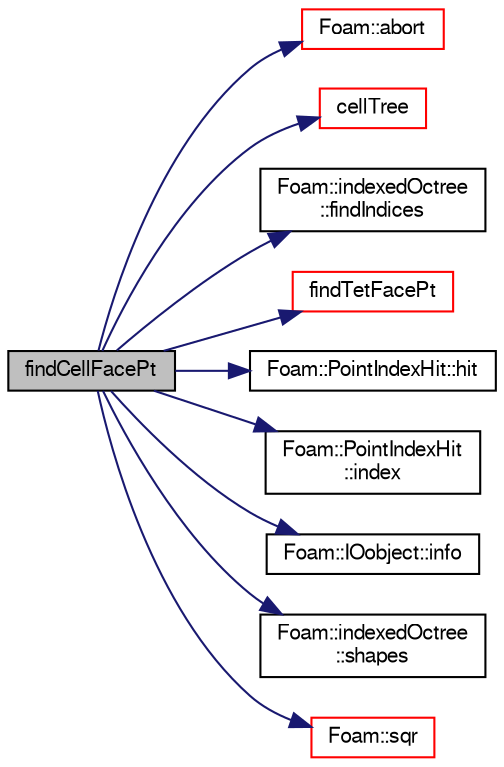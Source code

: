 digraph "findCellFacePt"
{
  bgcolor="transparent";
  edge [fontname="FreeSans",fontsize="10",labelfontname="FreeSans",labelfontsize="10"];
  node [fontname="FreeSans",fontsize="10",shape=record];
  rankdir="LR";
  Node29630 [label="findCellFacePt",height=0.2,width=0.4,color="black", fillcolor="grey75", style="filled", fontcolor="black"];
  Node29630 -> Node29631 [color="midnightblue",fontsize="10",style="solid",fontname="FreeSans"];
  Node29631 [label="Foam::abort",height=0.2,width=0.4,color="red",URL="$a21124.html#a447107a607d03e417307c203fa5fb44b"];
  Node29630 -> Node29674 [color="midnightblue",fontsize="10",style="solid",fontname="FreeSans"];
  Node29674 [label="cellTree",height=0.2,width=0.4,color="red",URL="$a27410.html#ac6c5bd053e8332171655f8ef67dbe917",tooltip="Return the cell search tree. "];
  Node29630 -> Node29726 [color="midnightblue",fontsize="10",style="solid",fontname="FreeSans"];
  Node29726 [label="Foam::indexedOctree\l::findIndices",height=0.2,width=0.4,color="black",URL="$a25026.html#a2caa5b9328f85aa4c4cc160b1ad6149d",tooltip="Find the shape indices that occupy the result of findNode. "];
  Node29630 -> Node29727 [color="midnightblue",fontsize="10",style="solid",fontname="FreeSans"];
  Node29727 [label="findTetFacePt",height=0.2,width=0.4,color="red",URL="$a27410.html#a8b9a5f3ae0a609574e12ff885a9d975b",tooltip="Find the tetFaceI and tetPtI for the given position in. "];
  Node29630 -> Node29778 [color="midnightblue",fontsize="10",style="solid",fontname="FreeSans"];
  Node29778 [label="Foam::PointIndexHit::hit",height=0.2,width=0.4,color="black",URL="$a27566.html#aee8dc30bf27cefe419b15f96e594c155",tooltip="Is there a hit. "];
  Node29630 -> Node29779 [color="midnightblue",fontsize="10",style="solid",fontname="FreeSans"];
  Node29779 [label="Foam::PointIndexHit\l::index",height=0.2,width=0.4,color="black",URL="$a27566.html#a4a438520bb14406481732edc13c119c7",tooltip="Return index. "];
  Node29630 -> Node29780 [color="midnightblue",fontsize="10",style="solid",fontname="FreeSans"];
  Node29780 [label="Foam::IOobject::info",height=0.2,width=0.4,color="black",URL="$a26142.html#ac337b4734104b5596749633796127f66",tooltip="Return info proxy. "];
  Node29630 -> Node29781 [color="midnightblue",fontsize="10",style="solid",fontname="FreeSans"];
  Node29781 [label="Foam::indexedOctree\l::shapes",height=0.2,width=0.4,color="black",URL="$a25026.html#a018ca10cf68431d68c860ee380d4b4be",tooltip="Reference to shape. "];
  Node29630 -> Node29782 [color="midnightblue",fontsize="10",style="solid",fontname="FreeSans"];
  Node29782 [label="Foam::sqr",height=0.2,width=0.4,color="red",URL="$a21124.html#a277dc11c581d53826ab5090b08f3b17b"];
}
